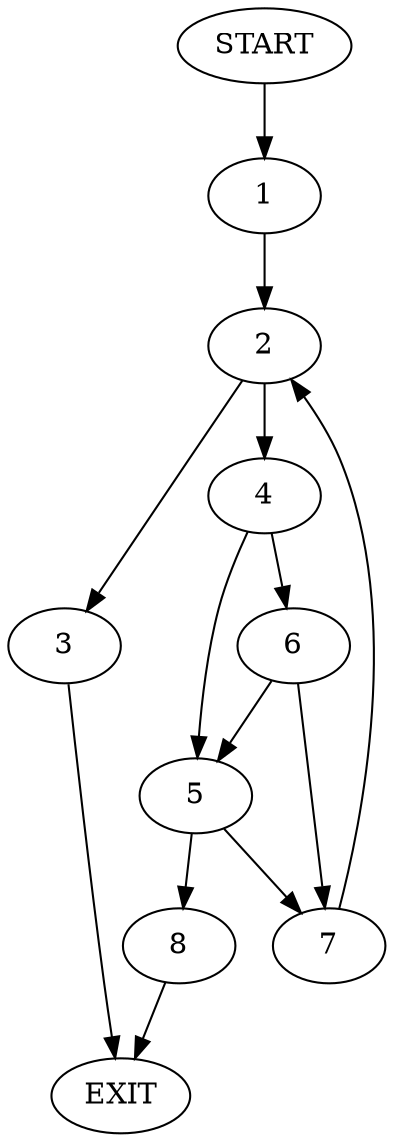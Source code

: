 digraph {
0 [label="START"]
9 [label="EXIT"]
0 -> 1
1 -> 2
2 -> 3
2 -> 4
4 -> 5
4 -> 6
3 -> 9
6 -> 5
6 -> 7
5 -> 7
5 -> 8
7 -> 2
8 -> 9
}
